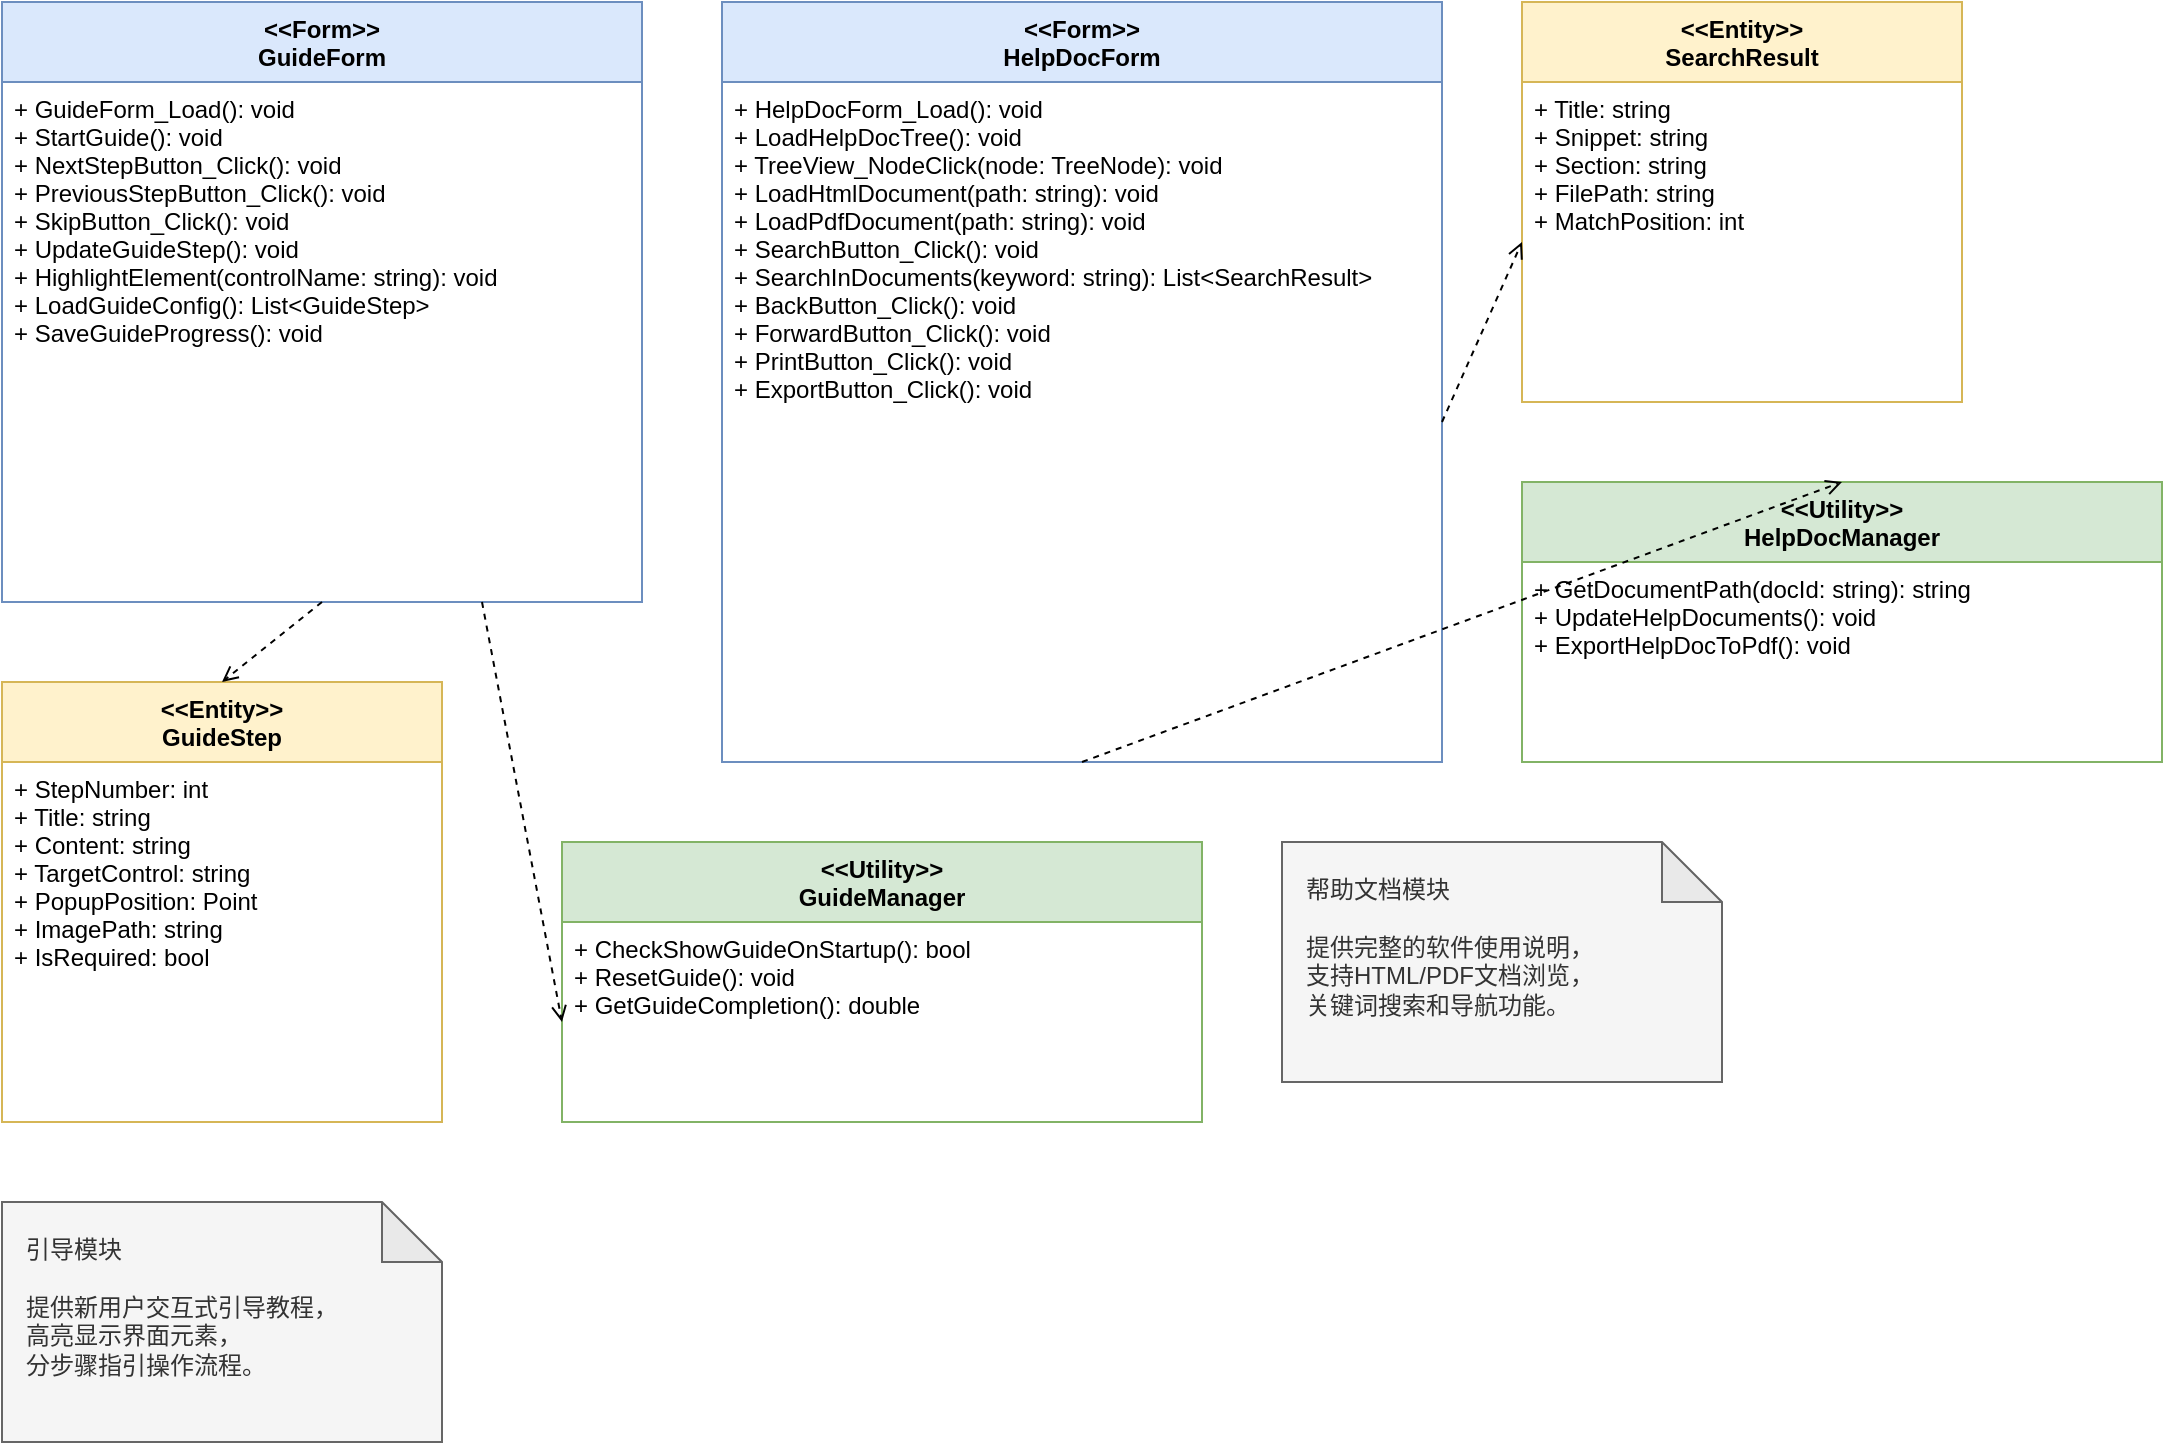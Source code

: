 <mxfile version="22.1.0">
  <diagram name="帮助模块" id="help-module">
    <mxGraphModel dx="1422" dy="794" grid="1" gridSize="10" guides="1" tooltips="1" connect="1" arrows="1" fold="1" page="1" pageScale="1" pageWidth="1169" pageHeight="827" math="0" shadow="0">
      <root>
        <mxCell id="0" />
        <mxCell id="1" parent="0" />
        
        <!-- GuideForm Class -->
        <mxCell id="guideForm" value="&lt;&lt;Form&gt;&gt;&#xa;GuideForm" style="swimlane;fontStyle=1;align=center;verticalAlign=top;childLayout=stackLayout;horizontal=1;startSize=40;horizontalStack=0;resizeParent=1;resizeParentMax=0;resizeLast=0;collapsible=1;marginBottom=0;fillColor=#dae8fc;strokeColor=#6c8ebf;" vertex="1" parent="1">
          <mxGeometry x="40" y="40" width="320" height="300" as="geometry" />
        </mxCell>
        <mxCell id="guideForm-methods" value="+ GuideForm_Load(): void&#xa;+ StartGuide(): void&#xa;+ NextStepButton_Click(): void&#xa;+ PreviousStepButton_Click(): void&#xa;+ SkipButton_Click(): void&#xa;+ UpdateGuideStep(): void&#xa;+ HighlightElement(controlName: string): void&#xa;+ LoadGuideConfig(): List&lt;GuideStep&gt;&#xa;+ SaveGuideProgress(): void" style="text;strokeColor=none;fillColor=none;align=left;verticalAlign=top;spacingLeft=4;spacingRight=4;overflow=hidden;rotatable=0;points=[[0,0.5],[1,0.5]];portConstraint=eastwest;" vertex="1" parent="guideForm">
          <mxGeometry y="40" width="320" height="260" as="geometry" />
        </mxCell>
        
        <!-- HelpDocForm Class -->
        <mxCell id="helpDocForm" value="&lt;&lt;Form&gt;&gt;&#xa;HelpDocForm" style="swimlane;fontStyle=1;align=center;verticalAlign=top;childLayout=stackLayout;horizontal=1;startSize=40;horizontalStack=0;resizeParent=1;resizeParentMax=0;resizeLast=0;collapsible=1;marginBottom=0;fillColor=#dae8fc;strokeColor=#6c8ebf;" vertex="1" parent="1">
          <mxGeometry x="400" y="40" width="360" height="380" as="geometry" />
        </mxCell>
        <mxCell id="helpDocForm-methods" value="+ HelpDocForm_Load(): void&#xa;+ LoadHelpDocTree(): void&#xa;+ TreeView_NodeClick(node: TreeNode): void&#xa;+ LoadHtmlDocument(path: string): void&#xa;+ LoadPdfDocument(path: string): void&#xa;+ SearchButton_Click(): void&#xa;+ SearchInDocuments(keyword: string): List&lt;SearchResult&gt;&#xa;+ BackButton_Click(): void&#xa;+ ForwardButton_Click(): void&#xa;+ PrintButton_Click(): void&#xa;+ ExportButton_Click(): void" style="text;strokeColor=none;fillColor=none;align=left;verticalAlign=top;spacingLeft=4;spacingRight=4;overflow=hidden;rotatable=0;points=[[0,0.5],[1,0.5]];portConstraint=eastwest;" vertex="1" parent="helpDocForm">
          <mxGeometry y="40" width="360" height="340" as="geometry" />
        </mxCell>
        
        <!-- GuideStep Entity -->
        <mxCell id="guideStep" value="&lt;&lt;Entity&gt;&gt;&#xa;GuideStep" style="swimlane;fontStyle=1;align=center;verticalAlign=top;childLayout=stackLayout;horizontal=1;startSize=40;horizontalStack=0;resizeParent=1;resizeParentMax=0;resizeLast=0;collapsible=1;marginBottom=0;fillColor=#fff2cc;strokeColor=#d6b656;" vertex="1" parent="1">
          <mxGeometry x="40" y="380" width="220" height="220" as="geometry" />
        </mxCell>
        <mxCell id="guideStep-attrs" value="+ StepNumber: int&#xa;+ Title: string&#xa;+ Content: string&#xa;+ TargetControl: string&#xa;+ PopupPosition: Point&#xa;+ ImagePath: string&#xa;+ IsRequired: bool" style="text;strokeColor=none;fillColor=none;align=left;verticalAlign=top;spacingLeft=4;spacingRight=4;overflow=hidden;rotatable=0;points=[[0,0.5],[1,0.5]];portConstraint=eastwest;" vertex="1" parent="guideStep">
          <mxGeometry y="40" width="220" height="180" as="geometry" />
        </mxCell>
        
        <!-- SearchResult Entity -->
        <mxCell id="searchResult" value="&lt;&lt;Entity&gt;&gt;&#xa;SearchResult" style="swimlane;fontStyle=1;align=center;verticalAlign=top;childLayout=stackLayout;horizontal=1;startSize=40;horizontalStack=0;resizeParent=1;resizeParentMax=0;resizeLast=0;collapsible=1;marginBottom=0;fillColor=#fff2cc;strokeColor=#d6b656;" vertex="1" parent="1">
          <mxGeometry x="800" y="40" width="220" height="200" as="geometry" />
        </mxCell>
        <mxCell id="searchResult-attrs" value="+ Title: string&#xa;+ Snippet: string&#xa;+ Section: string&#xa;+ FilePath: string&#xa;+ MatchPosition: int" style="text;strokeColor=none;fillColor=none;align=left;verticalAlign=top;spacingLeft=4;spacingRight=4;overflow=hidden;rotatable=0;points=[[0,0.5],[1,0.5]];portConstraint=eastwest;" vertex="1" parent="searchResult">
          <mxGeometry y="40" width="220" height="160" as="geometry" />
        </mxCell>
        
        <!-- HelpDocManager Class -->
        <mxCell id="helpDocMgr" value="&lt;&lt;Utility&gt;&gt;&#xa;HelpDocManager" style="swimlane;fontStyle=1;align=center;verticalAlign=top;childLayout=stackLayout;horizontal=1;startSize=40;horizontalStack=0;resizeParent=1;resizeParentMax=0;resizeLast=0;collapsible=1;marginBottom=0;fillColor=#d5e8d4;strokeColor=#82b366;" vertex="1" parent="1">
          <mxGeometry x="800" y="280" width="320" height="140" as="geometry" />
        </mxCell>
        <mxCell id="helpDocMgr-methods" value="+ GetDocumentPath(docId: string): string&#xa;+ UpdateHelpDocuments(): void&#xa;+ ExportHelpDocToPdf(): void" style="text;strokeColor=none;fillColor=none;align=left;verticalAlign=top;spacingLeft=4;spacingRight=4;overflow=hidden;rotatable=0;points=[[0,0.5],[1,0.5]];portConstraint=eastwest;" vertex="1" parent="helpDocMgr">
          <mxGeometry y="40" width="320" height="100" as="geometry" />
        </mxCell>
        
        <!-- GuideManager Class -->
        <mxCell id="guideMgr" value="&lt;&lt;Utility&gt;&gt;&#xa;GuideManager" style="swimlane;fontStyle=1;align=center;verticalAlign=top;childLayout=stackLayout;horizontal=1;startSize=40;horizontalStack=0;resizeParent=1;resizeParentMax=0;resizeLast=0;collapsible=1;marginBottom=0;fillColor=#d5e8d4;strokeColor=#82b366;" vertex="1" parent="1">
          <mxGeometry x="320" y="460" width="320" height="140" as="geometry" />
        </mxCell>
        <mxCell id="guideMgr-methods" value="+ CheckShowGuideOnStartup(): bool&#xa;+ ResetGuide(): void&#xa;+ GetGuideCompletion(): double" style="text;strokeColor=none;fillColor=none;align=left;verticalAlign=top;spacingLeft=4;spacingRight=4;overflow=hidden;rotatable=0;points=[[0,0.5],[1,0.5]];portConstraint=eastwest;" vertex="1" parent="guideMgr">
          <mxGeometry y="40" width="320" height="100" as="geometry" />
        </mxCell>
        
        <!-- Relationships -->
        <mxCell id="rel1" value="" style="endArrow=open;endFill=0;dashed=1;html=1;exitX=0.5;exitY=1;exitDx=0;exitDy=0;entryX=0.5;entryY=0;entryDx=0;entryDy=0;" edge="1" parent="1" source="guideForm" target="guideStep">
          <mxGeometry width="50" height="50" relative="1" as="geometry">
            <mxPoint x="400" y="400" as="sourcePoint" />
            <mxPoint x="450" y="350" as="targetPoint" />
          </mxGeometry>
        </mxCell>
        <mxCell id="rel2" value="" style="endArrow=open;endFill=0;dashed=1;html=1;exitX=1;exitY=0.5;exitDx=0;exitDy=0;entryX=0;entryY=0.5;entryDx=0;entryDy=0;" edge="1" parent="1" source="helpDocForm-methods" target="searchResult-attrs">
          <mxGeometry width="50" height="50" relative="1" as="geometry">
            <mxPoint x="400" y="400" as="sourcePoint" />
            <mxPoint x="450" y="350" as="targetPoint" />
          </mxGeometry>
        </mxCell>
        <mxCell id="rel3" value="" style="endArrow=open;endFill=0;dashed=1;html=1;exitX=0.5;exitY=1;exitDx=0;exitDy=0;entryX=0.5;entryY=0;entryDx=0;entryDy=0;" edge="1" parent="1" source="helpDocForm" target="helpDocMgr">
          <mxGeometry width="50" height="50" relative="1" as="geometry">
            <mxPoint x="400" y="400" as="sourcePoint" />
            <mxPoint x="450" y="350" as="targetPoint" />
          </mxGeometry>
        </mxCell>
        <mxCell id="rel4" value="" style="endArrow=open;endFill=0;dashed=1;html=1;exitX=0.75;exitY=1;exitDx=0;exitDy=0;entryX=0;entryY=0.5;entryDx=0;entryDy=0;" edge="1" parent="1" source="guideForm" target="guideMgr-methods">
          <mxGeometry width="50" height="50" relative="1" as="geometry">
            <mxPoint x="400" y="400" as="sourcePoint" />
            <mxPoint x="450" y="350" as="targetPoint" />
          </mxGeometry>
        </mxCell>
        
        <!-- Notes -->
        <mxCell id="note1" value="引导模块&#xa;&#xa;提供新用户交互式引导教程，&#xa;高亮显示界面元素，&#xa;分步骤指引操作流程。" style="shape=note;whiteSpace=wrap;html=1;backgroundOutline=1;darkOpacity=0.05;fillColor=#f5f5f5;strokeColor=#666666;fontColor=#333333;align=left;verticalAlign=top;spacingLeft=10;spacingTop=10;" vertex="1" parent="1">
          <mxGeometry x="40" y="640" width="220" height="120" as="geometry" />
        </mxCell>
        
        <mxCell id="note2" value="帮助文档模块&#xa;&#xa;提供完整的软件使用说明，&#xa;支持HTML/PDF文档浏览，&#xa;关键词搜索和导航功能。" style="shape=note;whiteSpace=wrap;html=1;backgroundOutline=1;darkOpacity=0.05;fillColor=#f5f5f5;strokeColor=#666666;fontColor=#333333;align=left;verticalAlign=top;spacingLeft=10;spacingTop=10;" vertex="1" parent="1">
          <mxGeometry x="680" y="460" width="220" height="120" as="geometry" />
        </mxCell>
        
      </root>
    </mxGraphModel>
  </diagram>
</mxfile>
